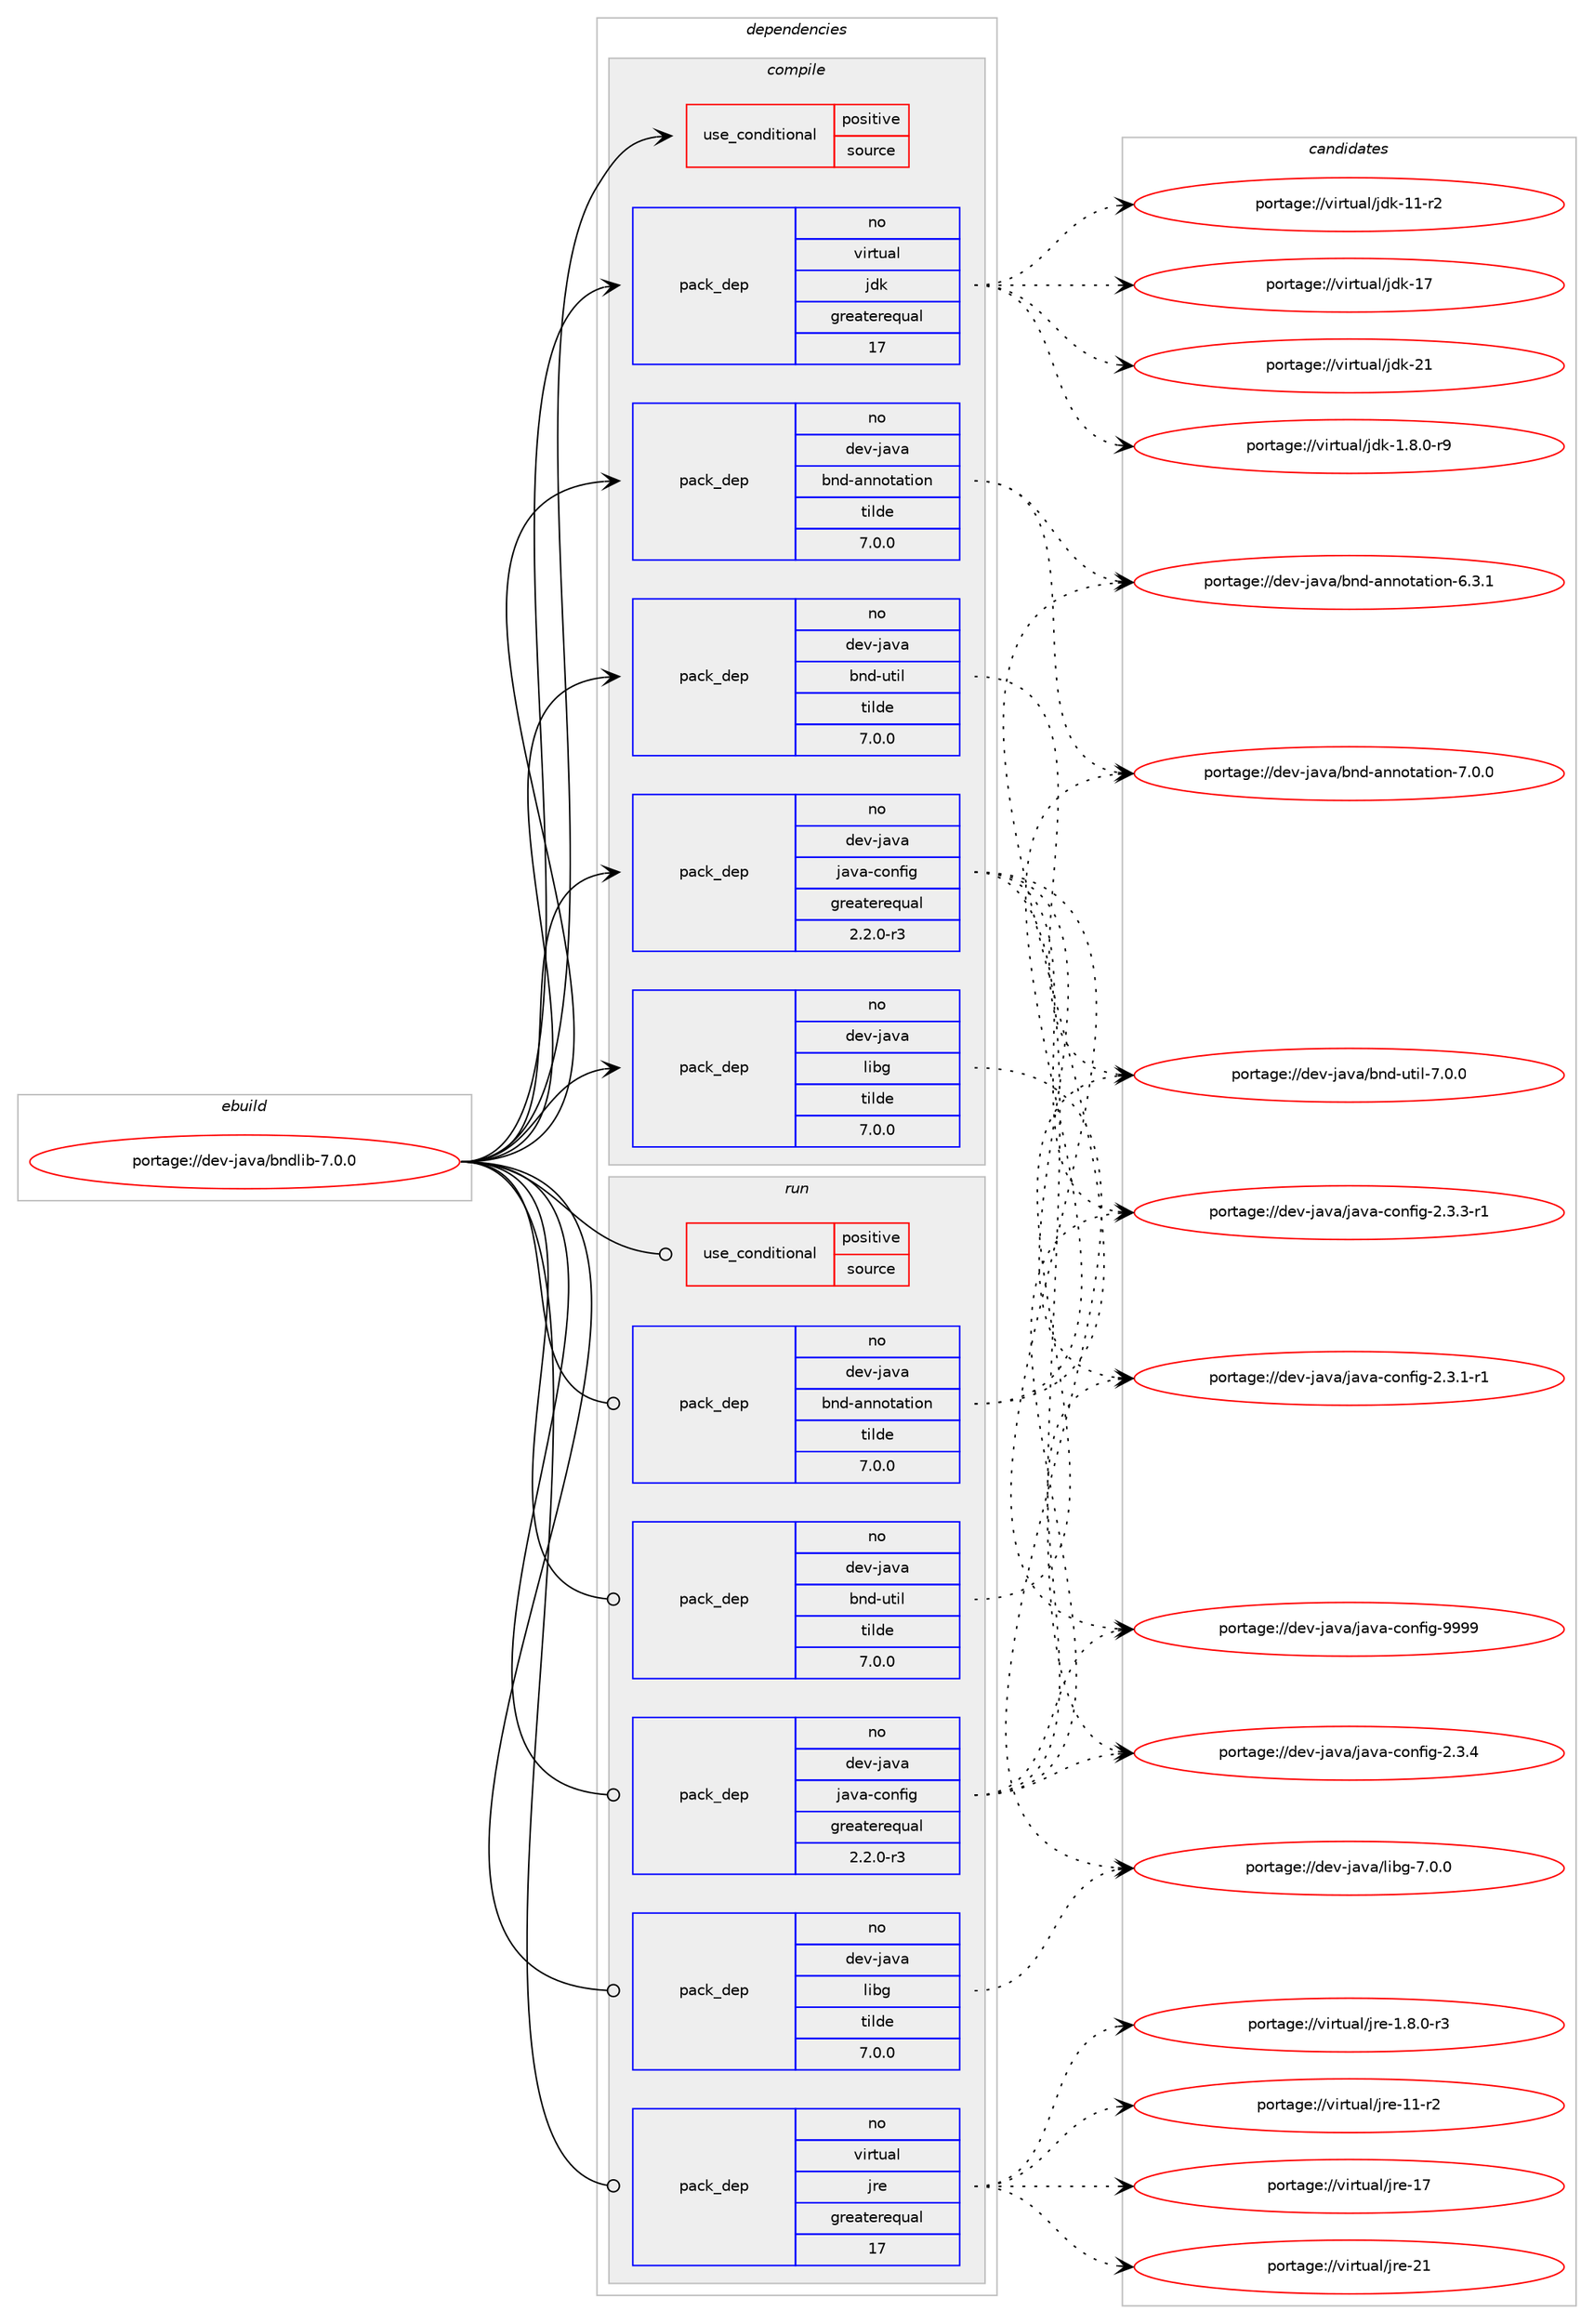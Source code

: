 digraph prolog {

# *************
# Graph options
# *************

newrank=true;
concentrate=true;
compound=true;
graph [rankdir=LR,fontname=Helvetica,fontsize=10,ranksep=1.5];#, ranksep=2.5, nodesep=0.2];
edge  [arrowhead=vee];
node  [fontname=Helvetica,fontsize=10];

# **********
# The ebuild
# **********

subgraph cluster_leftcol {
color=gray;
rank=same;
label=<<i>ebuild</i>>;
id [label="portage://dev-java/bndlib-7.0.0", color=red, width=4, href="../dev-java/bndlib-7.0.0.svg"];
}

# ****************
# The dependencies
# ****************

subgraph cluster_midcol {
color=gray;
label=<<i>dependencies</i>>;
subgraph cluster_compile {
fillcolor="#eeeeee";
style=filled;
label=<<i>compile</i>>;
subgraph cond20903 {
dependency47022 [label=<<TABLE BORDER="0" CELLBORDER="1" CELLSPACING="0" CELLPADDING="4"><TR><TD ROWSPAN="3" CELLPADDING="10">use_conditional</TD></TR><TR><TD>positive</TD></TR><TR><TD>source</TD></TR></TABLE>>, shape=none, color=red];
# *** BEGIN UNKNOWN DEPENDENCY TYPE (TODO) ***
# dependency47022 -> package_dependency(portage://dev-java/bndlib-7.0.0,install,no,app-arch,zip,none,[,,],[],[])
# *** END UNKNOWN DEPENDENCY TYPE (TODO) ***

}
id:e -> dependency47022:w [weight=20,style="solid",arrowhead="vee"];
subgraph pack25095 {
dependency47023 [label=<<TABLE BORDER="0" CELLBORDER="1" CELLSPACING="0" CELLPADDING="4" WIDTH="220"><TR><TD ROWSPAN="6" CELLPADDING="30">pack_dep</TD></TR><TR><TD WIDTH="110">no</TD></TR><TR><TD>dev-java</TD></TR><TR><TD>bnd-annotation</TD></TR><TR><TD>tilde</TD></TR><TR><TD>7.0.0</TD></TR></TABLE>>, shape=none, color=blue];
}
id:e -> dependency47023:w [weight=20,style="solid",arrowhead="vee"];
subgraph pack25096 {
dependency47024 [label=<<TABLE BORDER="0" CELLBORDER="1" CELLSPACING="0" CELLPADDING="4" WIDTH="220"><TR><TD ROWSPAN="6" CELLPADDING="30">pack_dep</TD></TR><TR><TD WIDTH="110">no</TD></TR><TR><TD>dev-java</TD></TR><TR><TD>bnd-util</TD></TR><TR><TD>tilde</TD></TR><TR><TD>7.0.0</TD></TR></TABLE>>, shape=none, color=blue];
}
id:e -> dependency47024:w [weight=20,style="solid",arrowhead="vee"];
subgraph pack25097 {
dependency47025 [label=<<TABLE BORDER="0" CELLBORDER="1" CELLSPACING="0" CELLPADDING="4" WIDTH="220"><TR><TD ROWSPAN="6" CELLPADDING="30">pack_dep</TD></TR><TR><TD WIDTH="110">no</TD></TR><TR><TD>dev-java</TD></TR><TR><TD>java-config</TD></TR><TR><TD>greaterequal</TD></TR><TR><TD>2.2.0-r3</TD></TR></TABLE>>, shape=none, color=blue];
}
id:e -> dependency47025:w [weight=20,style="solid",arrowhead="vee"];
subgraph pack25098 {
dependency47026 [label=<<TABLE BORDER="0" CELLBORDER="1" CELLSPACING="0" CELLPADDING="4" WIDTH="220"><TR><TD ROWSPAN="6" CELLPADDING="30">pack_dep</TD></TR><TR><TD WIDTH="110">no</TD></TR><TR><TD>dev-java</TD></TR><TR><TD>libg</TD></TR><TR><TD>tilde</TD></TR><TR><TD>7.0.0</TD></TR></TABLE>>, shape=none, color=blue];
}
id:e -> dependency47026:w [weight=20,style="solid",arrowhead="vee"];
# *** BEGIN UNKNOWN DEPENDENCY TYPE (TODO) ***
# id -> package_dependency(portage://dev-java/bndlib-7.0.0,install,no,dev-java,osgi-annotation,none,[,,],[slot(0)],[])
# *** END UNKNOWN DEPENDENCY TYPE (TODO) ***

# *** BEGIN UNKNOWN DEPENDENCY TYPE (TODO) ***
# id -> package_dependency(portage://dev-java/bndlib-7.0.0,install,no,dev-java,osgi-cmpn,none,[,,],[slot(8)],[])
# *** END UNKNOWN DEPENDENCY TYPE (TODO) ***

# *** BEGIN UNKNOWN DEPENDENCY TYPE (TODO) ***
# id -> package_dependency(portage://dev-java/bndlib-7.0.0,install,no,dev-java,osgi-core,none,[,,],[slot(0)],[])
# *** END UNKNOWN DEPENDENCY TYPE (TODO) ***

# *** BEGIN UNKNOWN DEPENDENCY TYPE (TODO) ***
# id -> package_dependency(portage://dev-java/bndlib-7.0.0,install,no,dev-java,osgi-service-log,none,[,,],[slot(0)],[])
# *** END UNKNOWN DEPENDENCY TYPE (TODO) ***

# *** BEGIN UNKNOWN DEPENDENCY TYPE (TODO) ***
# id -> package_dependency(portage://dev-java/bndlib-7.0.0,install,no,dev-java,slf4j-api,none,[,,],[slot(0)],[])
# *** END UNKNOWN DEPENDENCY TYPE (TODO) ***

subgraph pack25099 {
dependency47027 [label=<<TABLE BORDER="0" CELLBORDER="1" CELLSPACING="0" CELLPADDING="4" WIDTH="220"><TR><TD ROWSPAN="6" CELLPADDING="30">pack_dep</TD></TR><TR><TD WIDTH="110">no</TD></TR><TR><TD>virtual</TD></TR><TR><TD>jdk</TD></TR><TR><TD>greaterequal</TD></TR><TR><TD>17</TD></TR></TABLE>>, shape=none, color=blue];
}
id:e -> dependency47027:w [weight=20,style="solid",arrowhead="vee"];
}
subgraph cluster_compileandrun {
fillcolor="#eeeeee";
style=filled;
label=<<i>compile and run</i>>;
}
subgraph cluster_run {
fillcolor="#eeeeee";
style=filled;
label=<<i>run</i>>;
subgraph cond20904 {
dependency47028 [label=<<TABLE BORDER="0" CELLBORDER="1" CELLSPACING="0" CELLPADDING="4"><TR><TD ROWSPAN="3" CELLPADDING="10">use_conditional</TD></TR><TR><TD>positive</TD></TR><TR><TD>source</TD></TR></TABLE>>, shape=none, color=red];
# *** BEGIN UNKNOWN DEPENDENCY TYPE (TODO) ***
# dependency47028 -> package_dependency(portage://dev-java/bndlib-7.0.0,run,no,app-arch,zip,none,[,,],[],[])
# *** END UNKNOWN DEPENDENCY TYPE (TODO) ***

}
id:e -> dependency47028:w [weight=20,style="solid",arrowhead="odot"];
subgraph pack25100 {
dependency47029 [label=<<TABLE BORDER="0" CELLBORDER="1" CELLSPACING="0" CELLPADDING="4" WIDTH="220"><TR><TD ROWSPAN="6" CELLPADDING="30">pack_dep</TD></TR><TR><TD WIDTH="110">no</TD></TR><TR><TD>dev-java</TD></TR><TR><TD>bnd-annotation</TD></TR><TR><TD>tilde</TD></TR><TR><TD>7.0.0</TD></TR></TABLE>>, shape=none, color=blue];
}
id:e -> dependency47029:w [weight=20,style="solid",arrowhead="odot"];
subgraph pack25101 {
dependency47030 [label=<<TABLE BORDER="0" CELLBORDER="1" CELLSPACING="0" CELLPADDING="4" WIDTH="220"><TR><TD ROWSPAN="6" CELLPADDING="30">pack_dep</TD></TR><TR><TD WIDTH="110">no</TD></TR><TR><TD>dev-java</TD></TR><TR><TD>bnd-util</TD></TR><TR><TD>tilde</TD></TR><TR><TD>7.0.0</TD></TR></TABLE>>, shape=none, color=blue];
}
id:e -> dependency47030:w [weight=20,style="solid",arrowhead="odot"];
subgraph pack25102 {
dependency47031 [label=<<TABLE BORDER="0" CELLBORDER="1" CELLSPACING="0" CELLPADDING="4" WIDTH="220"><TR><TD ROWSPAN="6" CELLPADDING="30">pack_dep</TD></TR><TR><TD WIDTH="110">no</TD></TR><TR><TD>dev-java</TD></TR><TR><TD>java-config</TD></TR><TR><TD>greaterequal</TD></TR><TR><TD>2.2.0-r3</TD></TR></TABLE>>, shape=none, color=blue];
}
id:e -> dependency47031:w [weight=20,style="solid",arrowhead="odot"];
subgraph pack25103 {
dependency47032 [label=<<TABLE BORDER="0" CELLBORDER="1" CELLSPACING="0" CELLPADDING="4" WIDTH="220"><TR><TD ROWSPAN="6" CELLPADDING="30">pack_dep</TD></TR><TR><TD WIDTH="110">no</TD></TR><TR><TD>dev-java</TD></TR><TR><TD>libg</TD></TR><TR><TD>tilde</TD></TR><TR><TD>7.0.0</TD></TR></TABLE>>, shape=none, color=blue];
}
id:e -> dependency47032:w [weight=20,style="solid",arrowhead="odot"];
# *** BEGIN UNKNOWN DEPENDENCY TYPE (TODO) ***
# id -> package_dependency(portage://dev-java/bndlib-7.0.0,run,no,dev-java,osgi-annotation,none,[,,],[slot(0)],[])
# *** END UNKNOWN DEPENDENCY TYPE (TODO) ***

# *** BEGIN UNKNOWN DEPENDENCY TYPE (TODO) ***
# id -> package_dependency(portage://dev-java/bndlib-7.0.0,run,no,dev-java,osgi-cmpn,none,[,,],[slot(8)],[])
# *** END UNKNOWN DEPENDENCY TYPE (TODO) ***

# *** BEGIN UNKNOWN DEPENDENCY TYPE (TODO) ***
# id -> package_dependency(portage://dev-java/bndlib-7.0.0,run,no,dev-java,osgi-core,none,[,,],[slot(0)],[])
# *** END UNKNOWN DEPENDENCY TYPE (TODO) ***

# *** BEGIN UNKNOWN DEPENDENCY TYPE (TODO) ***
# id -> package_dependency(portage://dev-java/bndlib-7.0.0,run,no,dev-java,slf4j-api,none,[,,],[slot(0)],[])
# *** END UNKNOWN DEPENDENCY TYPE (TODO) ***

subgraph pack25104 {
dependency47033 [label=<<TABLE BORDER="0" CELLBORDER="1" CELLSPACING="0" CELLPADDING="4" WIDTH="220"><TR><TD ROWSPAN="6" CELLPADDING="30">pack_dep</TD></TR><TR><TD WIDTH="110">no</TD></TR><TR><TD>virtual</TD></TR><TR><TD>jre</TD></TR><TR><TD>greaterequal</TD></TR><TR><TD>17</TD></TR></TABLE>>, shape=none, color=blue];
}
id:e -> dependency47033:w [weight=20,style="solid",arrowhead="odot"];
}
}

# **************
# The candidates
# **************

subgraph cluster_choices {
rank=same;
color=gray;
label=<<i>candidates</i>>;

subgraph choice25095 {
color=black;
nodesep=1;
choice1001011184510697118974798110100459711011011111697116105111110455446514649 [label="portage://dev-java/bnd-annotation-6.3.1", color=red, width=4,href="../dev-java/bnd-annotation-6.3.1.svg"];
choice1001011184510697118974798110100459711011011111697116105111110455546484648 [label="portage://dev-java/bnd-annotation-7.0.0", color=red, width=4,href="../dev-java/bnd-annotation-7.0.0.svg"];
dependency47023:e -> choice1001011184510697118974798110100459711011011111697116105111110455446514649:w [style=dotted,weight="100"];
dependency47023:e -> choice1001011184510697118974798110100459711011011111697116105111110455546484648:w [style=dotted,weight="100"];
}
subgraph choice25096 {
color=black;
nodesep=1;
choice100101118451069711897479811010045117116105108455546484648 [label="portage://dev-java/bnd-util-7.0.0", color=red, width=4,href="../dev-java/bnd-util-7.0.0.svg"];
dependency47024:e -> choice100101118451069711897479811010045117116105108455546484648:w [style=dotted,weight="100"];
}
subgraph choice25097 {
color=black;
nodesep=1;
choice10010111845106971189747106971189745991111101021051034550465146494511449 [label="portage://dev-java/java-config-2.3.1-r1", color=red, width=4,href="../dev-java/java-config-2.3.1-r1.svg"];
choice10010111845106971189747106971189745991111101021051034550465146514511449 [label="portage://dev-java/java-config-2.3.3-r1", color=red, width=4,href="../dev-java/java-config-2.3.3-r1.svg"];
choice1001011184510697118974710697118974599111110102105103455046514652 [label="portage://dev-java/java-config-2.3.4", color=red, width=4,href="../dev-java/java-config-2.3.4.svg"];
choice10010111845106971189747106971189745991111101021051034557575757 [label="portage://dev-java/java-config-9999", color=red, width=4,href="../dev-java/java-config-9999.svg"];
dependency47025:e -> choice10010111845106971189747106971189745991111101021051034550465146494511449:w [style=dotted,weight="100"];
dependency47025:e -> choice10010111845106971189747106971189745991111101021051034550465146514511449:w [style=dotted,weight="100"];
dependency47025:e -> choice1001011184510697118974710697118974599111110102105103455046514652:w [style=dotted,weight="100"];
dependency47025:e -> choice10010111845106971189747106971189745991111101021051034557575757:w [style=dotted,weight="100"];
}
subgraph choice25098 {
color=black;
nodesep=1;
choice1001011184510697118974710810598103455546484648 [label="portage://dev-java/libg-7.0.0", color=red, width=4,href="../dev-java/libg-7.0.0.svg"];
dependency47026:e -> choice1001011184510697118974710810598103455546484648:w [style=dotted,weight="100"];
}
subgraph choice25099 {
color=black;
nodesep=1;
choice11810511411611797108471061001074549465646484511457 [label="portage://virtual/jdk-1.8.0-r9", color=red, width=4,href="../virtual/jdk-1.8.0-r9.svg"];
choice11810511411611797108471061001074549494511450 [label="portage://virtual/jdk-11-r2", color=red, width=4,href="../virtual/jdk-11-r2.svg"];
choice1181051141161179710847106100107454955 [label="portage://virtual/jdk-17", color=red, width=4,href="../virtual/jdk-17.svg"];
choice1181051141161179710847106100107455049 [label="portage://virtual/jdk-21", color=red, width=4,href="../virtual/jdk-21.svg"];
dependency47027:e -> choice11810511411611797108471061001074549465646484511457:w [style=dotted,weight="100"];
dependency47027:e -> choice11810511411611797108471061001074549494511450:w [style=dotted,weight="100"];
dependency47027:e -> choice1181051141161179710847106100107454955:w [style=dotted,weight="100"];
dependency47027:e -> choice1181051141161179710847106100107455049:w [style=dotted,weight="100"];
}
subgraph choice25100 {
color=black;
nodesep=1;
choice1001011184510697118974798110100459711011011111697116105111110455446514649 [label="portage://dev-java/bnd-annotation-6.3.1", color=red, width=4,href="../dev-java/bnd-annotation-6.3.1.svg"];
choice1001011184510697118974798110100459711011011111697116105111110455546484648 [label="portage://dev-java/bnd-annotation-7.0.0", color=red, width=4,href="../dev-java/bnd-annotation-7.0.0.svg"];
dependency47029:e -> choice1001011184510697118974798110100459711011011111697116105111110455446514649:w [style=dotted,weight="100"];
dependency47029:e -> choice1001011184510697118974798110100459711011011111697116105111110455546484648:w [style=dotted,weight="100"];
}
subgraph choice25101 {
color=black;
nodesep=1;
choice100101118451069711897479811010045117116105108455546484648 [label="portage://dev-java/bnd-util-7.0.0", color=red, width=4,href="../dev-java/bnd-util-7.0.0.svg"];
dependency47030:e -> choice100101118451069711897479811010045117116105108455546484648:w [style=dotted,weight="100"];
}
subgraph choice25102 {
color=black;
nodesep=1;
choice10010111845106971189747106971189745991111101021051034550465146494511449 [label="portage://dev-java/java-config-2.3.1-r1", color=red, width=4,href="../dev-java/java-config-2.3.1-r1.svg"];
choice10010111845106971189747106971189745991111101021051034550465146514511449 [label="portage://dev-java/java-config-2.3.3-r1", color=red, width=4,href="../dev-java/java-config-2.3.3-r1.svg"];
choice1001011184510697118974710697118974599111110102105103455046514652 [label="portage://dev-java/java-config-2.3.4", color=red, width=4,href="../dev-java/java-config-2.3.4.svg"];
choice10010111845106971189747106971189745991111101021051034557575757 [label="portage://dev-java/java-config-9999", color=red, width=4,href="../dev-java/java-config-9999.svg"];
dependency47031:e -> choice10010111845106971189747106971189745991111101021051034550465146494511449:w [style=dotted,weight="100"];
dependency47031:e -> choice10010111845106971189747106971189745991111101021051034550465146514511449:w [style=dotted,weight="100"];
dependency47031:e -> choice1001011184510697118974710697118974599111110102105103455046514652:w [style=dotted,weight="100"];
dependency47031:e -> choice10010111845106971189747106971189745991111101021051034557575757:w [style=dotted,weight="100"];
}
subgraph choice25103 {
color=black;
nodesep=1;
choice1001011184510697118974710810598103455546484648 [label="portage://dev-java/libg-7.0.0", color=red, width=4,href="../dev-java/libg-7.0.0.svg"];
dependency47032:e -> choice1001011184510697118974710810598103455546484648:w [style=dotted,weight="100"];
}
subgraph choice25104 {
color=black;
nodesep=1;
choice11810511411611797108471061141014549465646484511451 [label="portage://virtual/jre-1.8.0-r3", color=red, width=4,href="../virtual/jre-1.8.0-r3.svg"];
choice11810511411611797108471061141014549494511450 [label="portage://virtual/jre-11-r2", color=red, width=4,href="../virtual/jre-11-r2.svg"];
choice1181051141161179710847106114101454955 [label="portage://virtual/jre-17", color=red, width=4,href="../virtual/jre-17.svg"];
choice1181051141161179710847106114101455049 [label="portage://virtual/jre-21", color=red, width=4,href="../virtual/jre-21.svg"];
dependency47033:e -> choice11810511411611797108471061141014549465646484511451:w [style=dotted,weight="100"];
dependency47033:e -> choice11810511411611797108471061141014549494511450:w [style=dotted,weight="100"];
dependency47033:e -> choice1181051141161179710847106114101454955:w [style=dotted,weight="100"];
dependency47033:e -> choice1181051141161179710847106114101455049:w [style=dotted,weight="100"];
}
}

}
